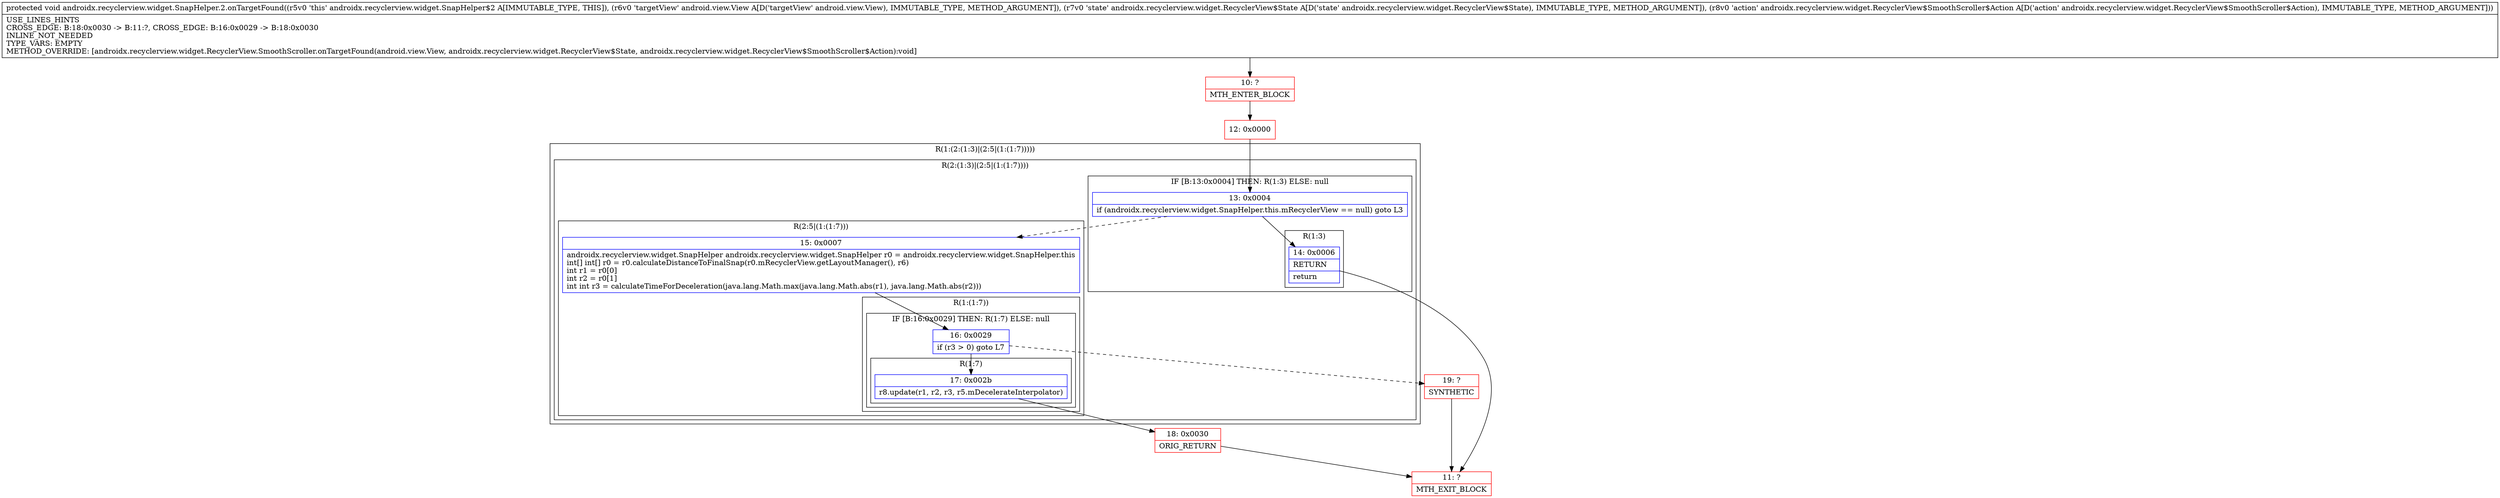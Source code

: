 digraph "CFG forandroidx.recyclerview.widget.SnapHelper.2.onTargetFound(Landroid\/view\/View;Landroidx\/recyclerview\/widget\/RecyclerView$State;Landroidx\/recyclerview\/widget\/RecyclerView$SmoothScroller$Action;)V" {
subgraph cluster_Region_462413859 {
label = "R(1:(2:(1:3)|(2:5|(1:(1:7)))))";
node [shape=record,color=blue];
subgraph cluster_Region_59479571 {
label = "R(2:(1:3)|(2:5|(1:(1:7))))";
node [shape=record,color=blue];
subgraph cluster_IfRegion_1216021506 {
label = "IF [B:13:0x0004] THEN: R(1:3) ELSE: null";
node [shape=record,color=blue];
Node_13 [shape=record,label="{13\:\ 0x0004|if (androidx.recyclerview.widget.SnapHelper.this.mRecyclerView == null) goto L3\l}"];
subgraph cluster_Region_670118441 {
label = "R(1:3)";
node [shape=record,color=blue];
Node_14 [shape=record,label="{14\:\ 0x0006|RETURN\l|return\l}"];
}
}
subgraph cluster_Region_1233841126 {
label = "R(2:5|(1:(1:7)))";
node [shape=record,color=blue];
Node_15 [shape=record,label="{15\:\ 0x0007|androidx.recyclerview.widget.SnapHelper androidx.recyclerview.widget.SnapHelper r0 = androidx.recyclerview.widget.SnapHelper.this\lint[] int[] r0 = r0.calculateDistanceToFinalSnap(r0.mRecyclerView.getLayoutManager(), r6)\lint r1 = r0[0]\lint r2 = r0[1]\lint int r3 = calculateTimeForDeceleration(java.lang.Math.max(java.lang.Math.abs(r1), java.lang.Math.abs(r2)))\l}"];
subgraph cluster_Region_1134252044 {
label = "R(1:(1:7))";
node [shape=record,color=blue];
subgraph cluster_IfRegion_1208021688 {
label = "IF [B:16:0x0029] THEN: R(1:7) ELSE: null";
node [shape=record,color=blue];
Node_16 [shape=record,label="{16\:\ 0x0029|if (r3 \> 0) goto L7\l}"];
subgraph cluster_Region_1355700896 {
label = "R(1:7)";
node [shape=record,color=blue];
Node_17 [shape=record,label="{17\:\ 0x002b|r8.update(r1, r2, r3, r5.mDecelerateInterpolator)\l}"];
}
}
}
}
}
}
Node_10 [shape=record,color=red,label="{10\:\ ?|MTH_ENTER_BLOCK\l}"];
Node_12 [shape=record,color=red,label="{12\:\ 0x0000}"];
Node_11 [shape=record,color=red,label="{11\:\ ?|MTH_EXIT_BLOCK\l}"];
Node_18 [shape=record,color=red,label="{18\:\ 0x0030|ORIG_RETURN\l}"];
Node_19 [shape=record,color=red,label="{19\:\ ?|SYNTHETIC\l}"];
MethodNode[shape=record,label="{protected void androidx.recyclerview.widget.SnapHelper.2.onTargetFound((r5v0 'this' androidx.recyclerview.widget.SnapHelper$2 A[IMMUTABLE_TYPE, THIS]), (r6v0 'targetView' android.view.View A[D('targetView' android.view.View), IMMUTABLE_TYPE, METHOD_ARGUMENT]), (r7v0 'state' androidx.recyclerview.widget.RecyclerView$State A[D('state' androidx.recyclerview.widget.RecyclerView$State), IMMUTABLE_TYPE, METHOD_ARGUMENT]), (r8v0 'action' androidx.recyclerview.widget.RecyclerView$SmoothScroller$Action A[D('action' androidx.recyclerview.widget.RecyclerView$SmoothScroller$Action), IMMUTABLE_TYPE, METHOD_ARGUMENT]))  | USE_LINES_HINTS\lCROSS_EDGE: B:18:0x0030 \-\> B:11:?, CROSS_EDGE: B:16:0x0029 \-\> B:18:0x0030\lINLINE_NOT_NEEDED\lTYPE_VARS: EMPTY\lMETHOD_OVERRIDE: [androidx.recyclerview.widget.RecyclerView.SmoothScroller.onTargetFound(android.view.View, androidx.recyclerview.widget.RecyclerView$State, androidx.recyclerview.widget.RecyclerView$SmoothScroller$Action):void]\l}"];
MethodNode -> Node_10;Node_13 -> Node_14;
Node_13 -> Node_15[style=dashed];
Node_14 -> Node_11;
Node_15 -> Node_16;
Node_16 -> Node_17;
Node_16 -> Node_19[style=dashed];
Node_17 -> Node_18;
Node_10 -> Node_12;
Node_12 -> Node_13;
Node_18 -> Node_11;
Node_19 -> Node_11;
}


